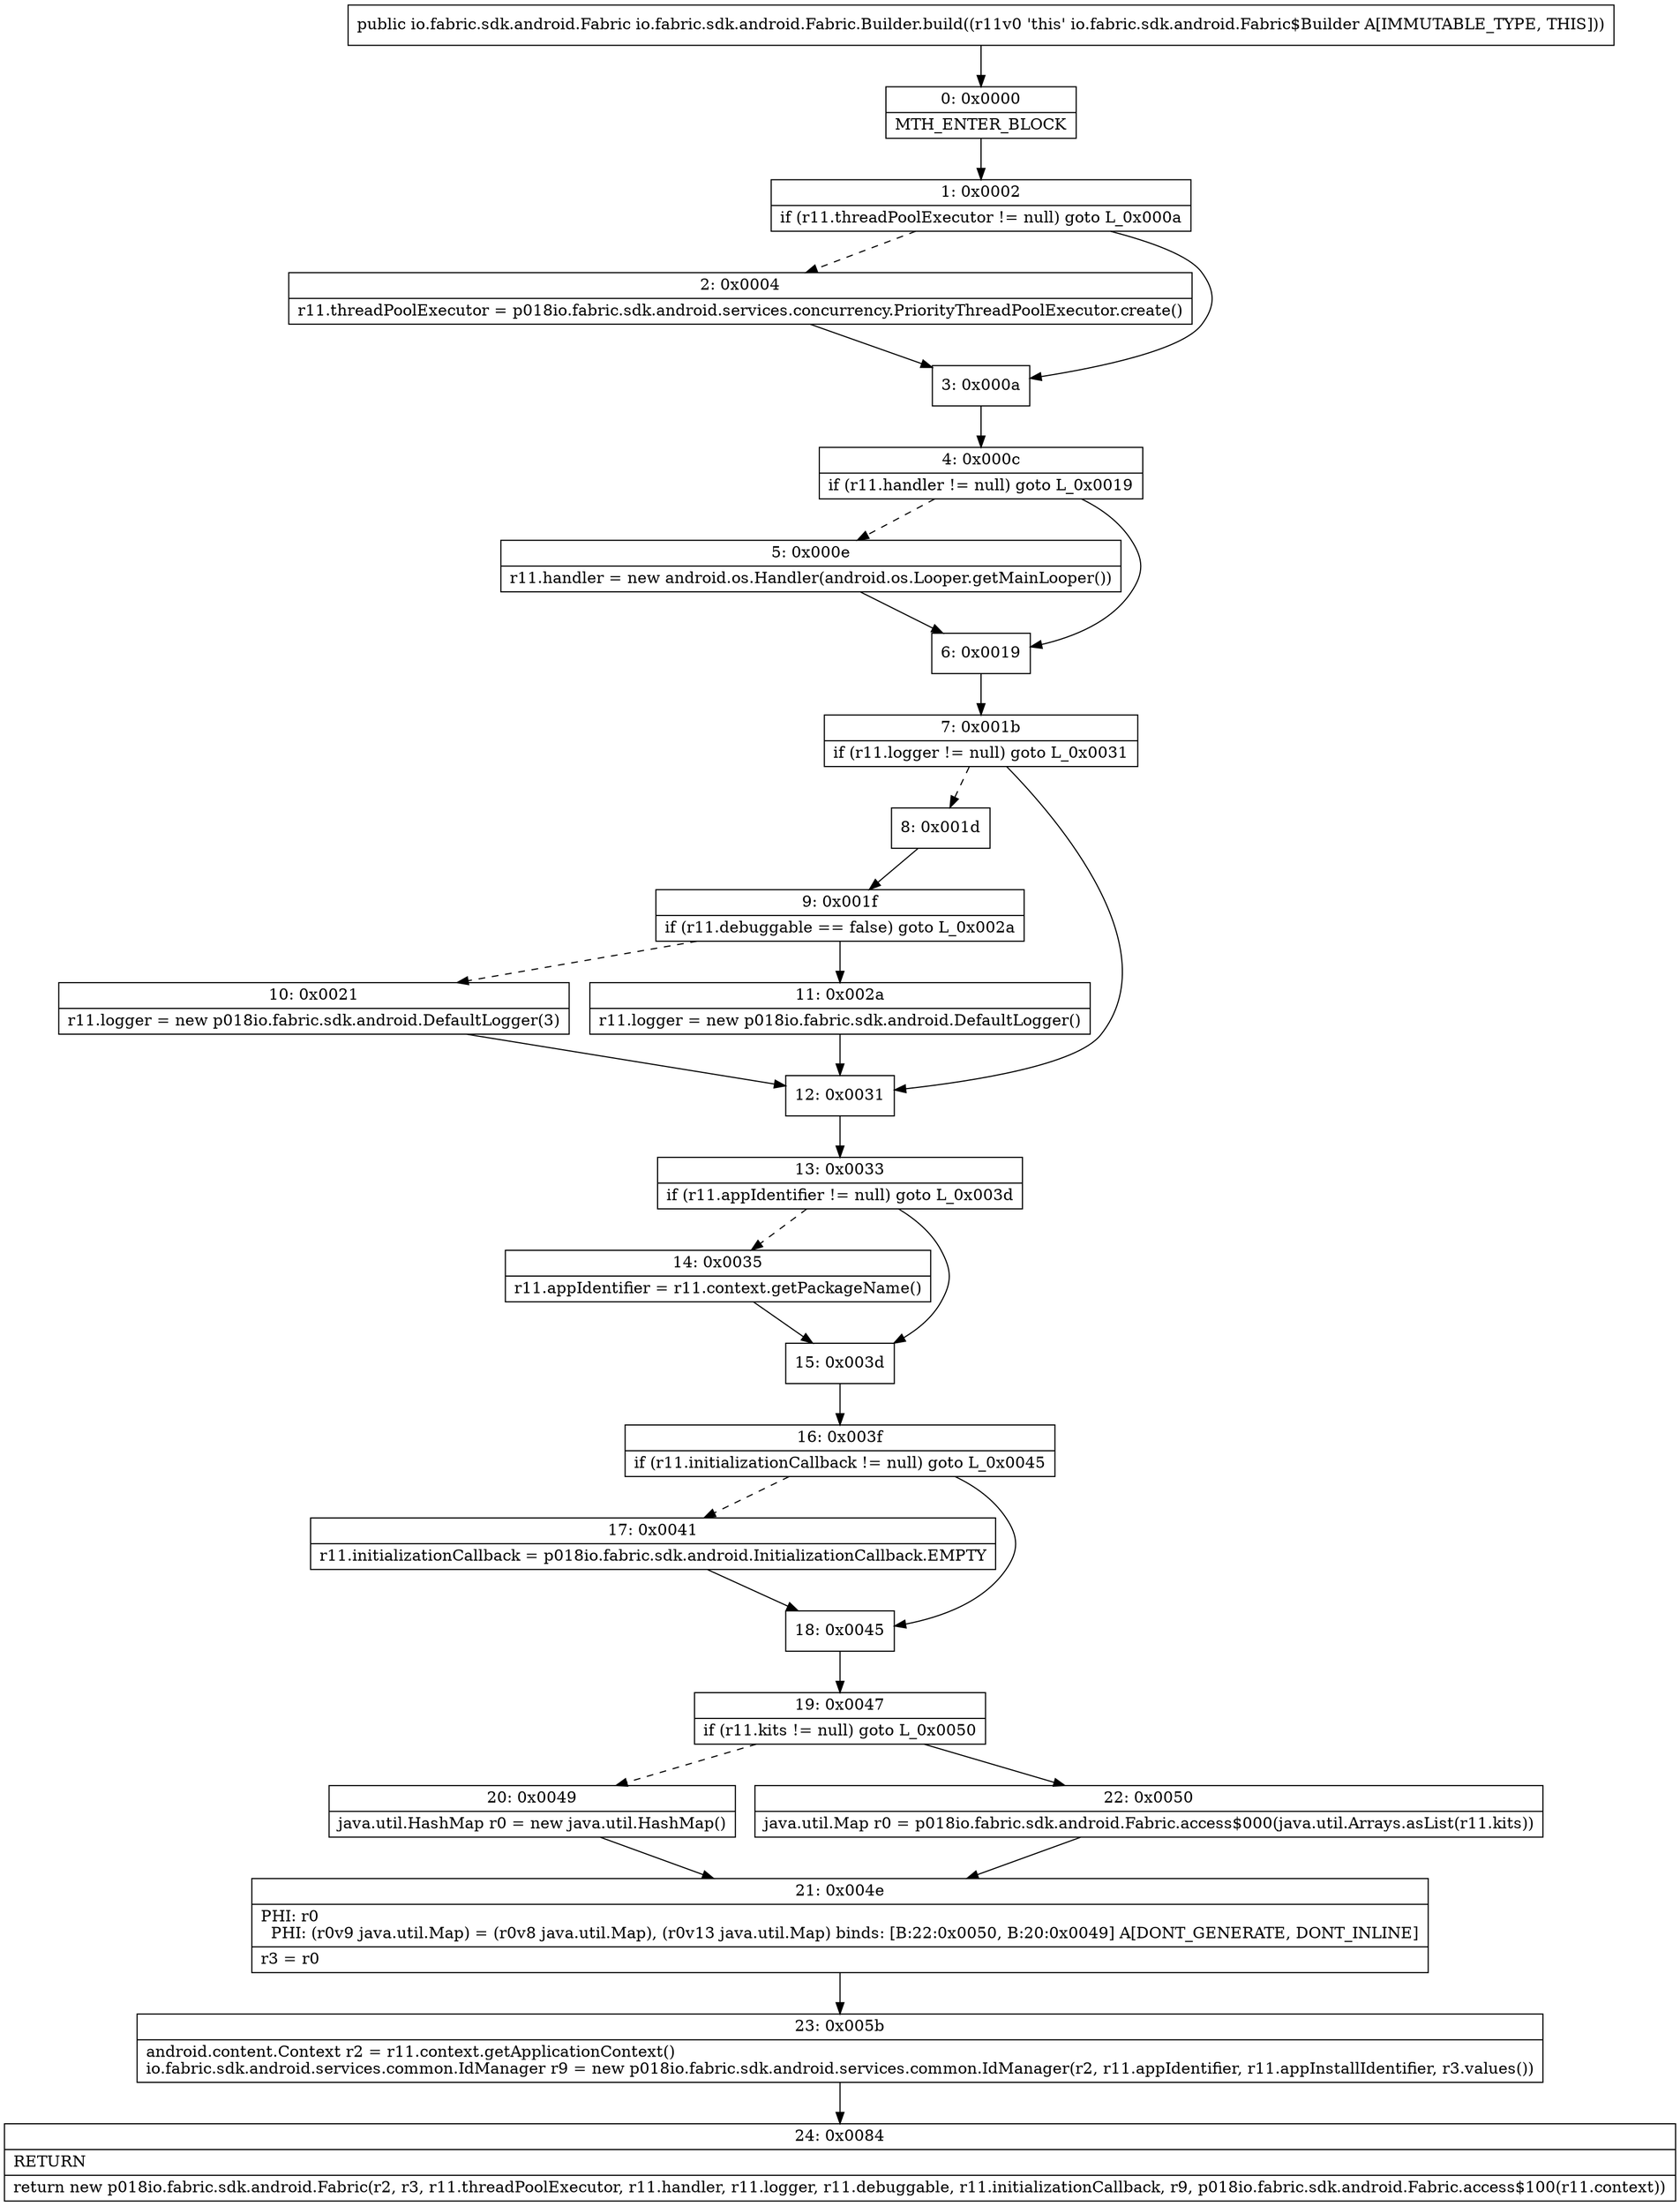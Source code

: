 digraph "CFG forio.fabric.sdk.android.Fabric.Builder.build()Lio\/fabric\/sdk\/android\/Fabric;" {
Node_0 [shape=record,label="{0\:\ 0x0000|MTH_ENTER_BLOCK\l}"];
Node_1 [shape=record,label="{1\:\ 0x0002|if (r11.threadPoolExecutor != null) goto L_0x000a\l}"];
Node_2 [shape=record,label="{2\:\ 0x0004|r11.threadPoolExecutor = p018io.fabric.sdk.android.services.concurrency.PriorityThreadPoolExecutor.create()\l}"];
Node_3 [shape=record,label="{3\:\ 0x000a}"];
Node_4 [shape=record,label="{4\:\ 0x000c|if (r11.handler != null) goto L_0x0019\l}"];
Node_5 [shape=record,label="{5\:\ 0x000e|r11.handler = new android.os.Handler(android.os.Looper.getMainLooper())\l}"];
Node_6 [shape=record,label="{6\:\ 0x0019}"];
Node_7 [shape=record,label="{7\:\ 0x001b|if (r11.logger != null) goto L_0x0031\l}"];
Node_8 [shape=record,label="{8\:\ 0x001d}"];
Node_9 [shape=record,label="{9\:\ 0x001f|if (r11.debuggable == false) goto L_0x002a\l}"];
Node_10 [shape=record,label="{10\:\ 0x0021|r11.logger = new p018io.fabric.sdk.android.DefaultLogger(3)\l}"];
Node_11 [shape=record,label="{11\:\ 0x002a|r11.logger = new p018io.fabric.sdk.android.DefaultLogger()\l}"];
Node_12 [shape=record,label="{12\:\ 0x0031}"];
Node_13 [shape=record,label="{13\:\ 0x0033|if (r11.appIdentifier != null) goto L_0x003d\l}"];
Node_14 [shape=record,label="{14\:\ 0x0035|r11.appIdentifier = r11.context.getPackageName()\l}"];
Node_15 [shape=record,label="{15\:\ 0x003d}"];
Node_16 [shape=record,label="{16\:\ 0x003f|if (r11.initializationCallback != null) goto L_0x0045\l}"];
Node_17 [shape=record,label="{17\:\ 0x0041|r11.initializationCallback = p018io.fabric.sdk.android.InitializationCallback.EMPTY\l}"];
Node_18 [shape=record,label="{18\:\ 0x0045}"];
Node_19 [shape=record,label="{19\:\ 0x0047|if (r11.kits != null) goto L_0x0050\l}"];
Node_20 [shape=record,label="{20\:\ 0x0049|java.util.HashMap r0 = new java.util.HashMap()\l}"];
Node_21 [shape=record,label="{21\:\ 0x004e|PHI: r0 \l  PHI: (r0v9 java.util.Map) = (r0v8 java.util.Map), (r0v13 java.util.Map) binds: [B:22:0x0050, B:20:0x0049] A[DONT_GENERATE, DONT_INLINE]\l|r3 = r0\l}"];
Node_22 [shape=record,label="{22\:\ 0x0050|java.util.Map r0 = p018io.fabric.sdk.android.Fabric.access$000(java.util.Arrays.asList(r11.kits))\l}"];
Node_23 [shape=record,label="{23\:\ 0x005b|android.content.Context r2 = r11.context.getApplicationContext()\lio.fabric.sdk.android.services.common.IdManager r9 = new p018io.fabric.sdk.android.services.common.IdManager(r2, r11.appIdentifier, r11.appInstallIdentifier, r3.values())\l}"];
Node_24 [shape=record,label="{24\:\ 0x0084|RETURN\l|return new p018io.fabric.sdk.android.Fabric(r2, r3, r11.threadPoolExecutor, r11.handler, r11.logger, r11.debuggable, r11.initializationCallback, r9, p018io.fabric.sdk.android.Fabric.access$100(r11.context))\l}"];
MethodNode[shape=record,label="{public io.fabric.sdk.android.Fabric io.fabric.sdk.android.Fabric.Builder.build((r11v0 'this' io.fabric.sdk.android.Fabric$Builder A[IMMUTABLE_TYPE, THIS])) }"];
MethodNode -> Node_0;
Node_0 -> Node_1;
Node_1 -> Node_2[style=dashed];
Node_1 -> Node_3;
Node_2 -> Node_3;
Node_3 -> Node_4;
Node_4 -> Node_5[style=dashed];
Node_4 -> Node_6;
Node_5 -> Node_6;
Node_6 -> Node_7;
Node_7 -> Node_8[style=dashed];
Node_7 -> Node_12;
Node_8 -> Node_9;
Node_9 -> Node_10[style=dashed];
Node_9 -> Node_11;
Node_10 -> Node_12;
Node_11 -> Node_12;
Node_12 -> Node_13;
Node_13 -> Node_14[style=dashed];
Node_13 -> Node_15;
Node_14 -> Node_15;
Node_15 -> Node_16;
Node_16 -> Node_17[style=dashed];
Node_16 -> Node_18;
Node_17 -> Node_18;
Node_18 -> Node_19;
Node_19 -> Node_20[style=dashed];
Node_19 -> Node_22;
Node_20 -> Node_21;
Node_21 -> Node_23;
Node_22 -> Node_21;
Node_23 -> Node_24;
}

